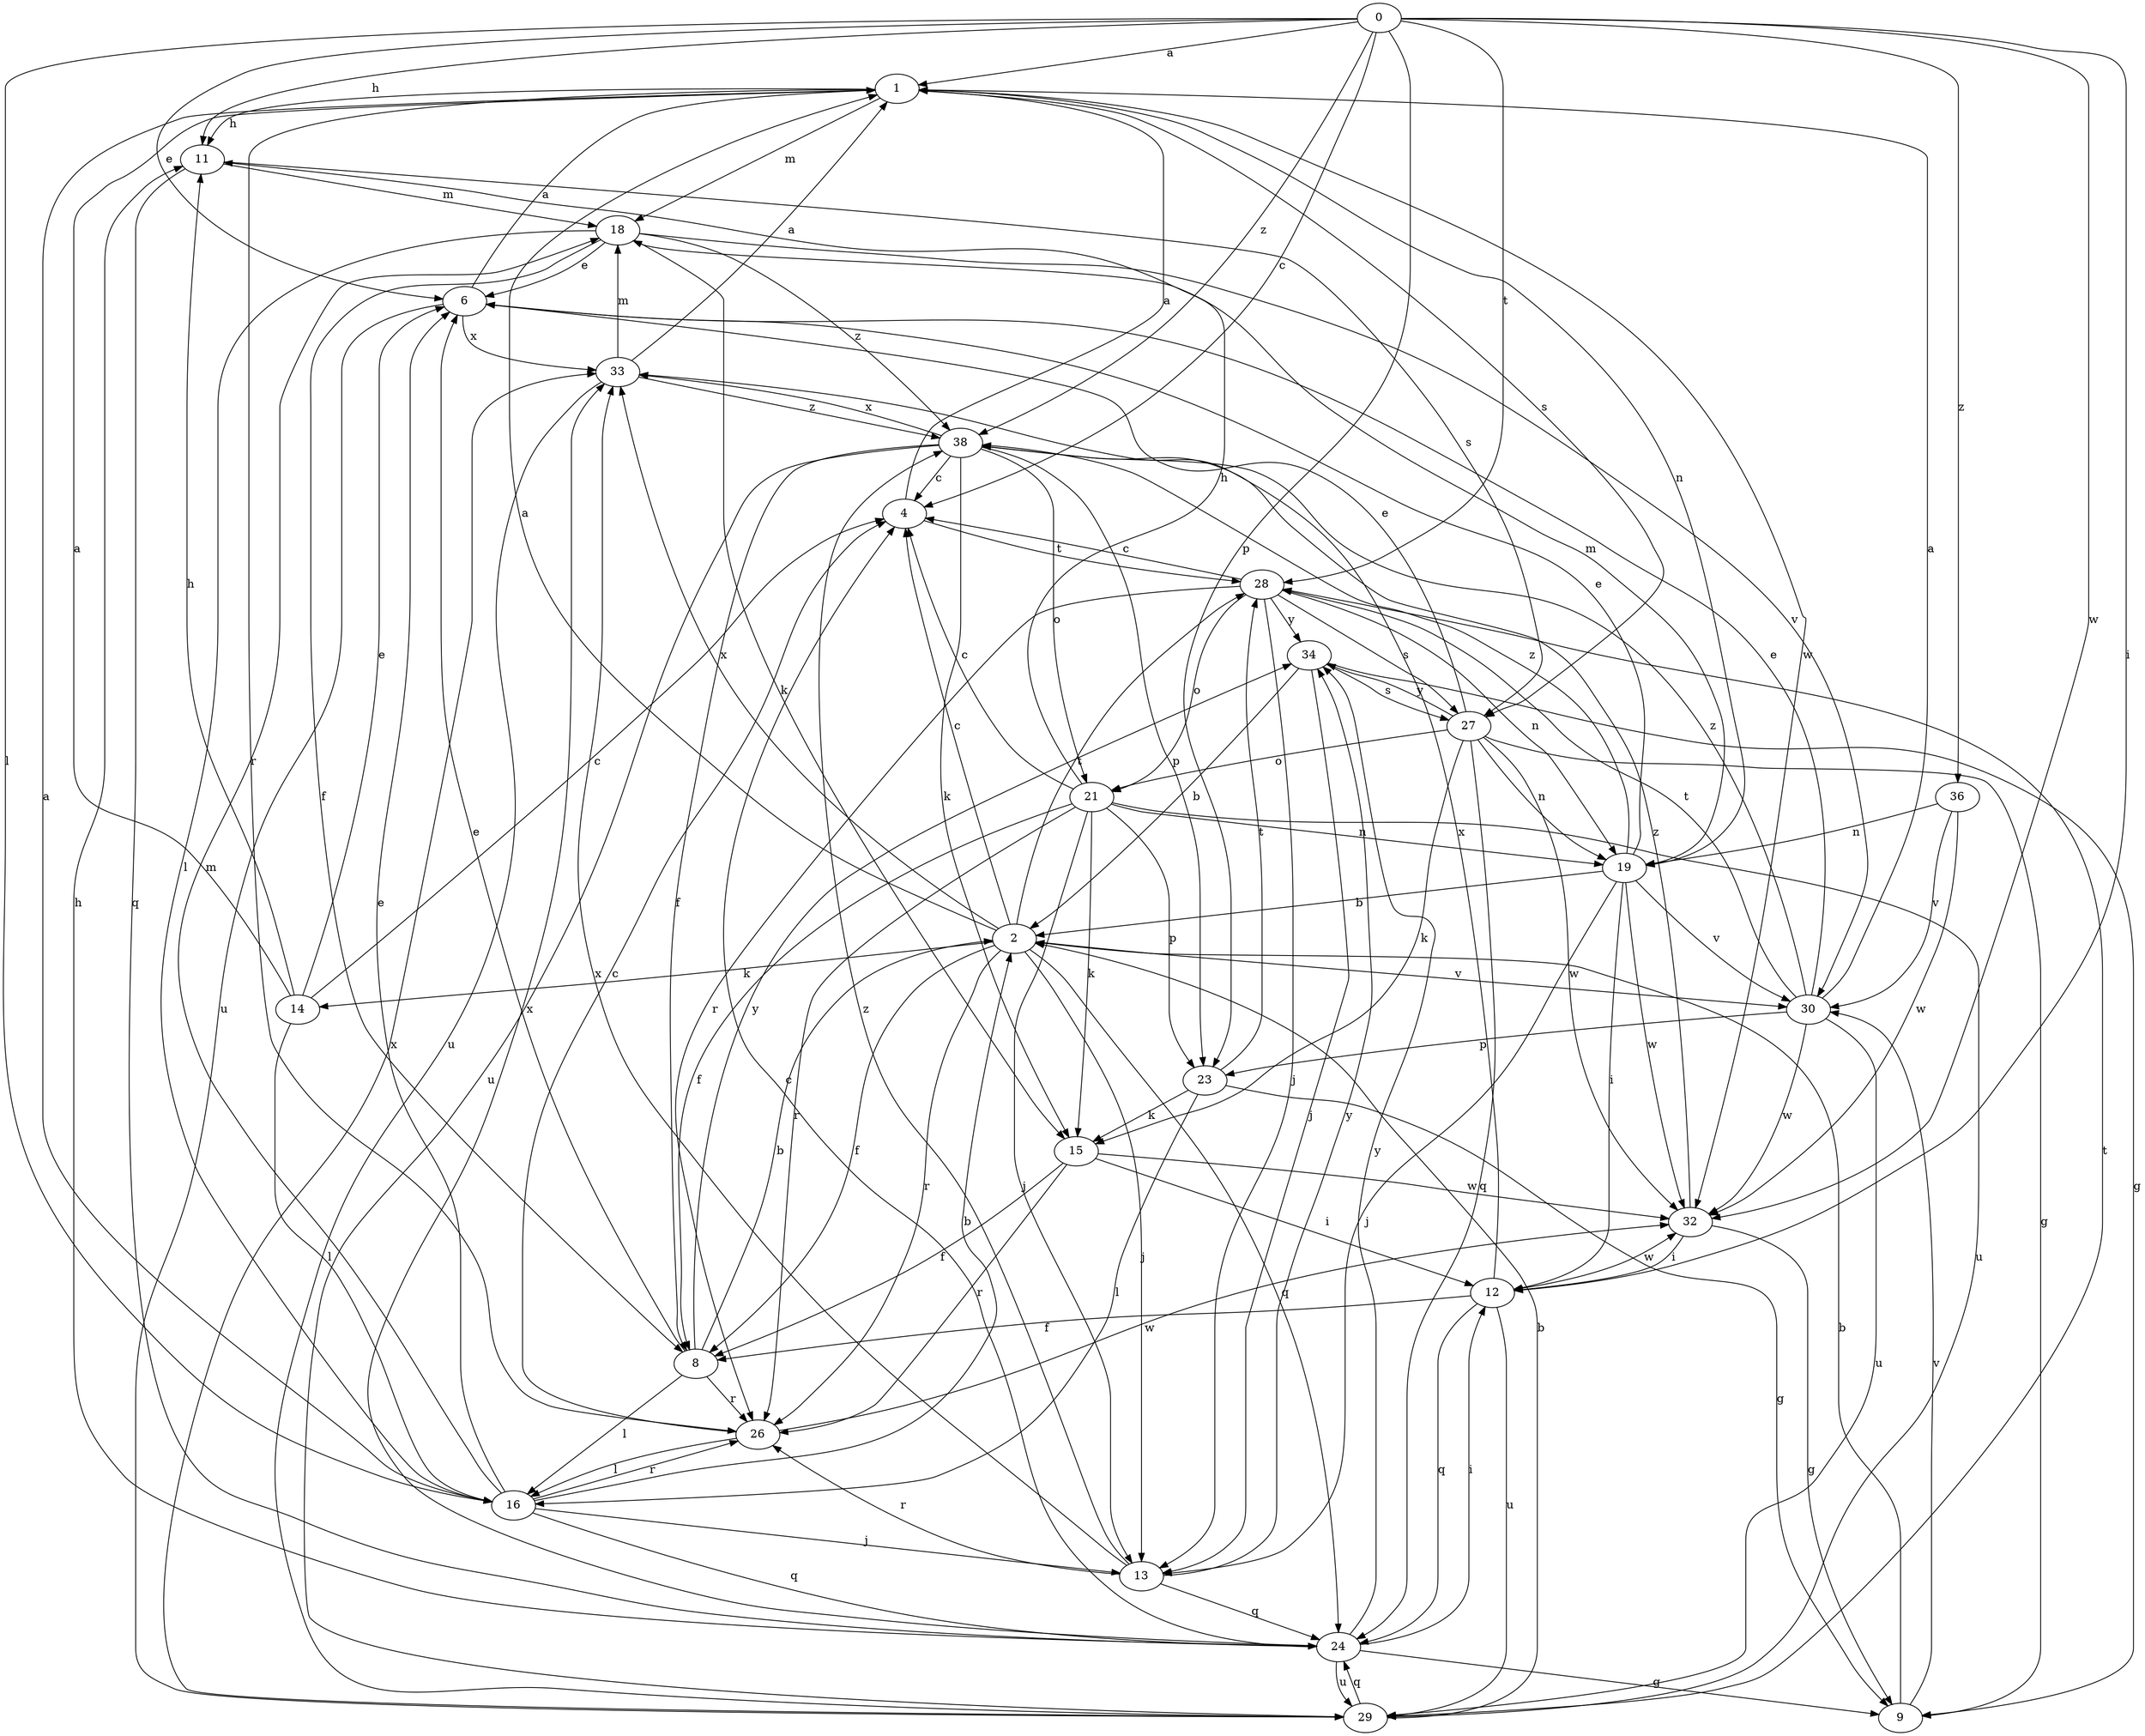 strict digraph  {
0;
1;
2;
4;
6;
8;
9;
11;
12;
13;
14;
15;
16;
18;
19;
21;
23;
24;
26;
27;
28;
29;
30;
32;
33;
34;
36;
38;
0 -> 1  [label=a];
0 -> 4  [label=c];
0 -> 6  [label=e];
0 -> 11  [label=h];
0 -> 12  [label=i];
0 -> 16  [label=l];
0 -> 23  [label=p];
0 -> 28  [label=t];
0 -> 32  [label=w];
0 -> 36  [label=z];
0 -> 38  [label=z];
1 -> 11  [label=h];
1 -> 18  [label=m];
1 -> 19  [label=n];
1 -> 26  [label=r];
1 -> 27  [label=s];
1 -> 32  [label=w];
2 -> 1  [label=a];
2 -> 4  [label=c];
2 -> 8  [label=f];
2 -> 13  [label=j];
2 -> 14  [label=k];
2 -> 24  [label=q];
2 -> 26  [label=r];
2 -> 28  [label=t];
2 -> 30  [label=v];
2 -> 33  [label=x];
4 -> 1  [label=a];
4 -> 28  [label=t];
6 -> 1  [label=a];
6 -> 29  [label=u];
6 -> 33  [label=x];
8 -> 2  [label=b];
8 -> 6  [label=e];
8 -> 16  [label=l];
8 -> 26  [label=r];
8 -> 34  [label=y];
9 -> 2  [label=b];
9 -> 30  [label=v];
11 -> 18  [label=m];
11 -> 24  [label=q];
11 -> 27  [label=s];
12 -> 8  [label=f];
12 -> 24  [label=q];
12 -> 29  [label=u];
12 -> 32  [label=w];
12 -> 33  [label=x];
13 -> 24  [label=q];
13 -> 26  [label=r];
13 -> 33  [label=x];
13 -> 34  [label=y];
13 -> 38  [label=z];
14 -> 1  [label=a];
14 -> 4  [label=c];
14 -> 6  [label=e];
14 -> 11  [label=h];
14 -> 16  [label=l];
15 -> 8  [label=f];
15 -> 12  [label=i];
15 -> 26  [label=r];
15 -> 32  [label=w];
16 -> 1  [label=a];
16 -> 2  [label=b];
16 -> 6  [label=e];
16 -> 13  [label=j];
16 -> 18  [label=m];
16 -> 24  [label=q];
16 -> 26  [label=r];
18 -> 6  [label=e];
18 -> 8  [label=f];
18 -> 15  [label=k];
18 -> 16  [label=l];
18 -> 30  [label=v];
18 -> 38  [label=z];
19 -> 2  [label=b];
19 -> 6  [label=e];
19 -> 12  [label=i];
19 -> 13  [label=j];
19 -> 18  [label=m];
19 -> 30  [label=v];
19 -> 32  [label=w];
19 -> 38  [label=z];
21 -> 4  [label=c];
21 -> 8  [label=f];
21 -> 11  [label=h];
21 -> 13  [label=j];
21 -> 15  [label=k];
21 -> 19  [label=n];
21 -> 23  [label=p];
21 -> 26  [label=r];
21 -> 29  [label=u];
23 -> 9  [label=g];
23 -> 15  [label=k];
23 -> 16  [label=l];
23 -> 28  [label=t];
24 -> 4  [label=c];
24 -> 9  [label=g];
24 -> 11  [label=h];
24 -> 12  [label=i];
24 -> 29  [label=u];
24 -> 33  [label=x];
24 -> 34  [label=y];
26 -> 4  [label=c];
26 -> 16  [label=l];
26 -> 32  [label=w];
27 -> 6  [label=e];
27 -> 9  [label=g];
27 -> 15  [label=k];
27 -> 19  [label=n];
27 -> 21  [label=o];
27 -> 24  [label=q];
27 -> 32  [label=w];
27 -> 34  [label=y];
28 -> 4  [label=c];
28 -> 13  [label=j];
28 -> 19  [label=n];
28 -> 21  [label=o];
28 -> 26  [label=r];
28 -> 27  [label=s];
28 -> 34  [label=y];
29 -> 2  [label=b];
29 -> 24  [label=q];
29 -> 28  [label=t];
29 -> 33  [label=x];
30 -> 1  [label=a];
30 -> 6  [label=e];
30 -> 23  [label=p];
30 -> 28  [label=t];
30 -> 29  [label=u];
30 -> 32  [label=w];
30 -> 38  [label=z];
32 -> 9  [label=g];
32 -> 12  [label=i];
32 -> 38  [label=z];
33 -> 1  [label=a];
33 -> 18  [label=m];
33 -> 29  [label=u];
33 -> 38  [label=z];
34 -> 2  [label=b];
34 -> 9  [label=g];
34 -> 13  [label=j];
34 -> 27  [label=s];
36 -> 19  [label=n];
36 -> 30  [label=v];
36 -> 32  [label=w];
38 -> 4  [label=c];
38 -> 8  [label=f];
38 -> 15  [label=k];
38 -> 21  [label=o];
38 -> 23  [label=p];
38 -> 29  [label=u];
38 -> 33  [label=x];
}

